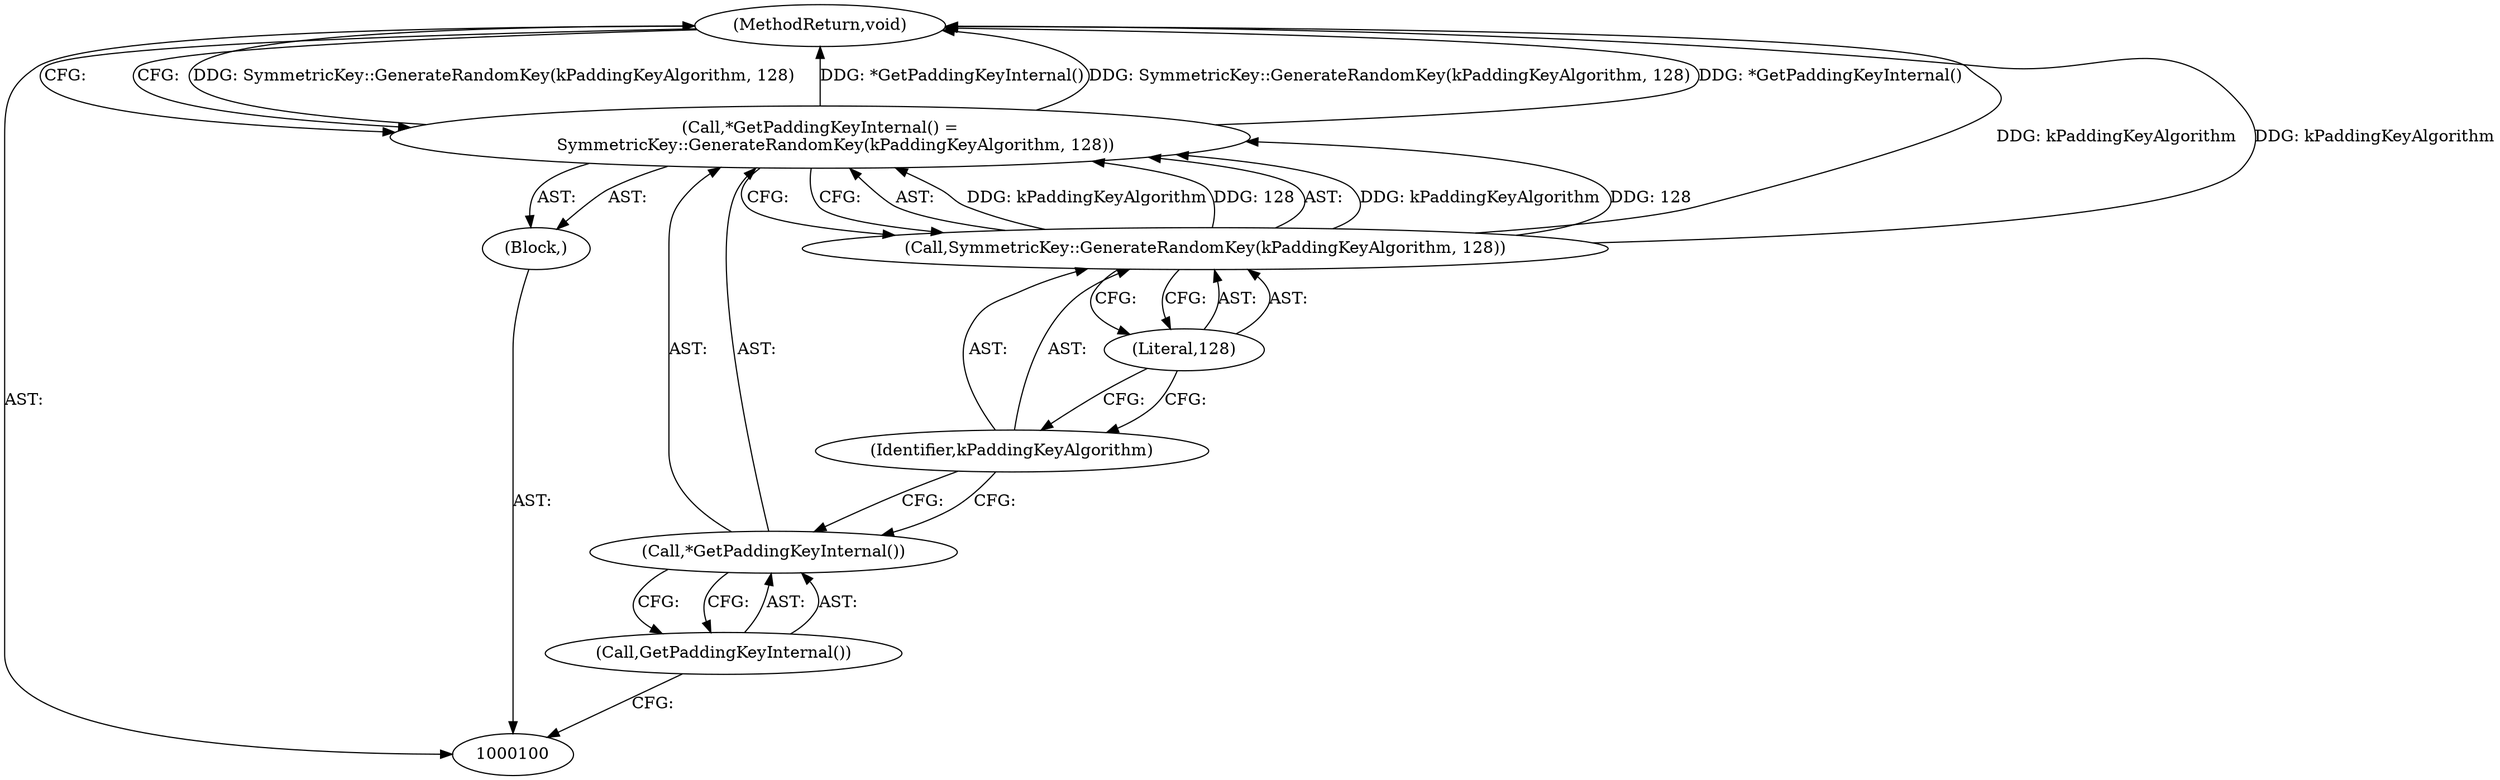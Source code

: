 digraph "0_Chrome_04aaacb936a08d70862d6d9d7e8354721ae46be8_33" {
"1000108" [label="(MethodReturn,void)"];
"1000101" [label="(Block,)"];
"1000102" [label="(Call,*GetPaddingKeyInternal() =\n      SymmetricKey::GenerateRandomKey(kPaddingKeyAlgorithm, 128))"];
"1000103" [label="(Call,*GetPaddingKeyInternal())"];
"1000104" [label="(Call,GetPaddingKeyInternal())"];
"1000106" [label="(Identifier,kPaddingKeyAlgorithm)"];
"1000105" [label="(Call,SymmetricKey::GenerateRandomKey(kPaddingKeyAlgorithm, 128))"];
"1000107" [label="(Literal,128)"];
"1000108" -> "1000100"  [label="AST: "];
"1000108" -> "1000102"  [label="CFG: "];
"1000102" -> "1000108"  [label="DDG: SymmetricKey::GenerateRandomKey(kPaddingKeyAlgorithm, 128)"];
"1000102" -> "1000108"  [label="DDG: *GetPaddingKeyInternal()"];
"1000105" -> "1000108"  [label="DDG: kPaddingKeyAlgorithm"];
"1000101" -> "1000100"  [label="AST: "];
"1000102" -> "1000101"  [label="AST: "];
"1000102" -> "1000101"  [label="AST: "];
"1000102" -> "1000105"  [label="CFG: "];
"1000103" -> "1000102"  [label="AST: "];
"1000105" -> "1000102"  [label="AST: "];
"1000108" -> "1000102"  [label="CFG: "];
"1000102" -> "1000108"  [label="DDG: SymmetricKey::GenerateRandomKey(kPaddingKeyAlgorithm, 128)"];
"1000102" -> "1000108"  [label="DDG: *GetPaddingKeyInternal()"];
"1000105" -> "1000102"  [label="DDG: kPaddingKeyAlgorithm"];
"1000105" -> "1000102"  [label="DDG: 128"];
"1000103" -> "1000102"  [label="AST: "];
"1000103" -> "1000104"  [label="CFG: "];
"1000104" -> "1000103"  [label="AST: "];
"1000106" -> "1000103"  [label="CFG: "];
"1000104" -> "1000103"  [label="AST: "];
"1000104" -> "1000100"  [label="CFG: "];
"1000103" -> "1000104"  [label="CFG: "];
"1000106" -> "1000105"  [label="AST: "];
"1000106" -> "1000103"  [label="CFG: "];
"1000107" -> "1000106"  [label="CFG: "];
"1000105" -> "1000102"  [label="AST: "];
"1000105" -> "1000107"  [label="CFG: "];
"1000106" -> "1000105"  [label="AST: "];
"1000107" -> "1000105"  [label="AST: "];
"1000102" -> "1000105"  [label="CFG: "];
"1000105" -> "1000108"  [label="DDG: kPaddingKeyAlgorithm"];
"1000105" -> "1000102"  [label="DDG: kPaddingKeyAlgorithm"];
"1000105" -> "1000102"  [label="DDG: 128"];
"1000107" -> "1000105"  [label="AST: "];
"1000107" -> "1000106"  [label="CFG: "];
"1000105" -> "1000107"  [label="CFG: "];
}
